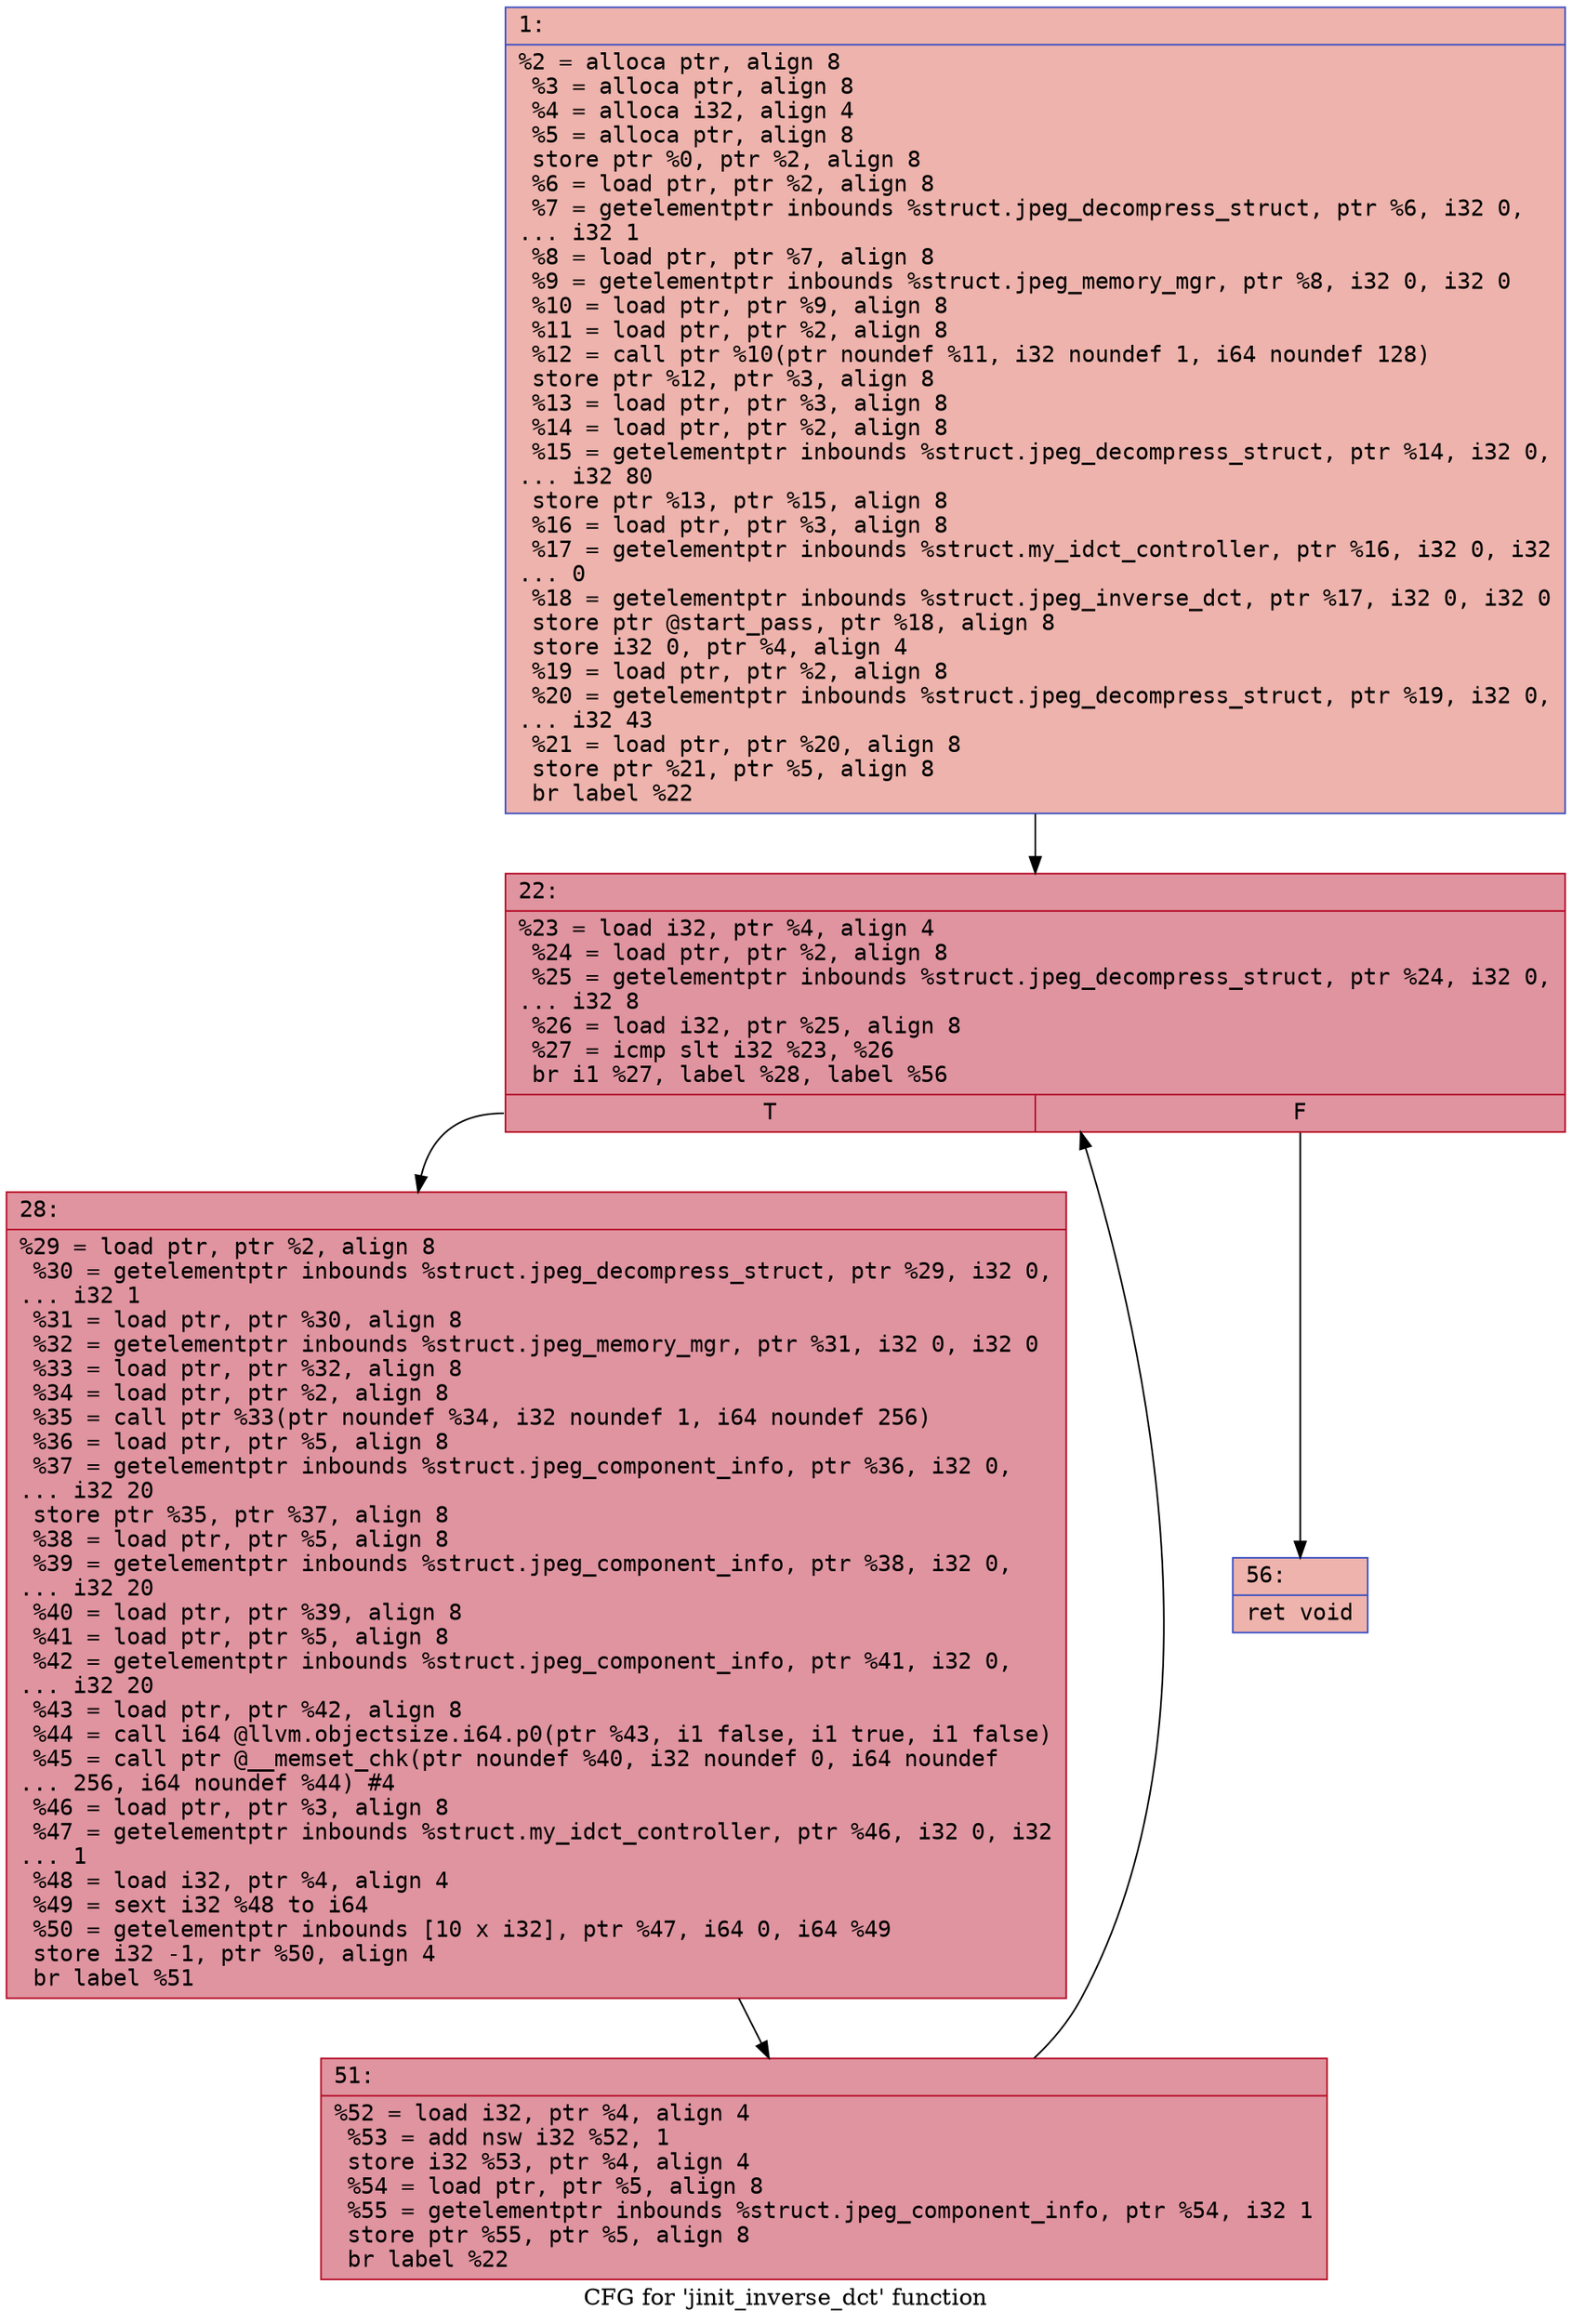 digraph "CFG for 'jinit_inverse_dct' function" {
	label="CFG for 'jinit_inverse_dct' function";

	Node0x600000011e50 [shape=record,color="#3d50c3ff", style=filled, fillcolor="#d6524470" fontname="Courier",label="{1:\l|  %2 = alloca ptr, align 8\l  %3 = alloca ptr, align 8\l  %4 = alloca i32, align 4\l  %5 = alloca ptr, align 8\l  store ptr %0, ptr %2, align 8\l  %6 = load ptr, ptr %2, align 8\l  %7 = getelementptr inbounds %struct.jpeg_decompress_struct, ptr %6, i32 0,\l... i32 1\l  %8 = load ptr, ptr %7, align 8\l  %9 = getelementptr inbounds %struct.jpeg_memory_mgr, ptr %8, i32 0, i32 0\l  %10 = load ptr, ptr %9, align 8\l  %11 = load ptr, ptr %2, align 8\l  %12 = call ptr %10(ptr noundef %11, i32 noundef 1, i64 noundef 128)\l  store ptr %12, ptr %3, align 8\l  %13 = load ptr, ptr %3, align 8\l  %14 = load ptr, ptr %2, align 8\l  %15 = getelementptr inbounds %struct.jpeg_decompress_struct, ptr %14, i32 0,\l... i32 80\l  store ptr %13, ptr %15, align 8\l  %16 = load ptr, ptr %3, align 8\l  %17 = getelementptr inbounds %struct.my_idct_controller, ptr %16, i32 0, i32\l... 0\l  %18 = getelementptr inbounds %struct.jpeg_inverse_dct, ptr %17, i32 0, i32 0\l  store ptr @start_pass, ptr %18, align 8\l  store i32 0, ptr %4, align 4\l  %19 = load ptr, ptr %2, align 8\l  %20 = getelementptr inbounds %struct.jpeg_decompress_struct, ptr %19, i32 0,\l... i32 43\l  %21 = load ptr, ptr %20, align 8\l  store ptr %21, ptr %5, align 8\l  br label %22\l}"];
	Node0x600000011e50 -> Node0x600000011ef0[tooltip="1 -> 22\nProbability 100.00%" ];
	Node0x600000011ef0 [shape=record,color="#b70d28ff", style=filled, fillcolor="#b70d2870" fontname="Courier",label="{22:\l|  %23 = load i32, ptr %4, align 4\l  %24 = load ptr, ptr %2, align 8\l  %25 = getelementptr inbounds %struct.jpeg_decompress_struct, ptr %24, i32 0,\l... i32 8\l  %26 = load i32, ptr %25, align 8\l  %27 = icmp slt i32 %23, %26\l  br i1 %27, label %28, label %56\l|{<s0>T|<s1>F}}"];
	Node0x600000011ef0:s0 -> Node0x600000011f40[tooltip="22 -> 28\nProbability 96.88%" ];
	Node0x600000011ef0:s1 -> Node0x600000011fe0[tooltip="22 -> 56\nProbability 3.12%" ];
	Node0x600000011f40 [shape=record,color="#b70d28ff", style=filled, fillcolor="#b70d2870" fontname="Courier",label="{28:\l|  %29 = load ptr, ptr %2, align 8\l  %30 = getelementptr inbounds %struct.jpeg_decompress_struct, ptr %29, i32 0,\l... i32 1\l  %31 = load ptr, ptr %30, align 8\l  %32 = getelementptr inbounds %struct.jpeg_memory_mgr, ptr %31, i32 0, i32 0\l  %33 = load ptr, ptr %32, align 8\l  %34 = load ptr, ptr %2, align 8\l  %35 = call ptr %33(ptr noundef %34, i32 noundef 1, i64 noundef 256)\l  %36 = load ptr, ptr %5, align 8\l  %37 = getelementptr inbounds %struct.jpeg_component_info, ptr %36, i32 0,\l... i32 20\l  store ptr %35, ptr %37, align 8\l  %38 = load ptr, ptr %5, align 8\l  %39 = getelementptr inbounds %struct.jpeg_component_info, ptr %38, i32 0,\l... i32 20\l  %40 = load ptr, ptr %39, align 8\l  %41 = load ptr, ptr %5, align 8\l  %42 = getelementptr inbounds %struct.jpeg_component_info, ptr %41, i32 0,\l... i32 20\l  %43 = load ptr, ptr %42, align 8\l  %44 = call i64 @llvm.objectsize.i64.p0(ptr %43, i1 false, i1 true, i1 false)\l  %45 = call ptr @__memset_chk(ptr noundef %40, i32 noundef 0, i64 noundef\l... 256, i64 noundef %44) #4\l  %46 = load ptr, ptr %3, align 8\l  %47 = getelementptr inbounds %struct.my_idct_controller, ptr %46, i32 0, i32\l... 1\l  %48 = load i32, ptr %4, align 4\l  %49 = sext i32 %48 to i64\l  %50 = getelementptr inbounds [10 x i32], ptr %47, i64 0, i64 %49\l  store i32 -1, ptr %50, align 4\l  br label %51\l}"];
	Node0x600000011f40 -> Node0x600000011f90[tooltip="28 -> 51\nProbability 100.00%" ];
	Node0x600000011f90 [shape=record,color="#b70d28ff", style=filled, fillcolor="#b70d2870" fontname="Courier",label="{51:\l|  %52 = load i32, ptr %4, align 4\l  %53 = add nsw i32 %52, 1\l  store i32 %53, ptr %4, align 4\l  %54 = load ptr, ptr %5, align 8\l  %55 = getelementptr inbounds %struct.jpeg_component_info, ptr %54, i32 1\l  store ptr %55, ptr %5, align 8\l  br label %22\l}"];
	Node0x600000011f90 -> Node0x600000011ef0[tooltip="51 -> 22\nProbability 100.00%" ];
	Node0x600000011fe0 [shape=record,color="#3d50c3ff", style=filled, fillcolor="#d6524470" fontname="Courier",label="{56:\l|  ret void\l}"];
}
